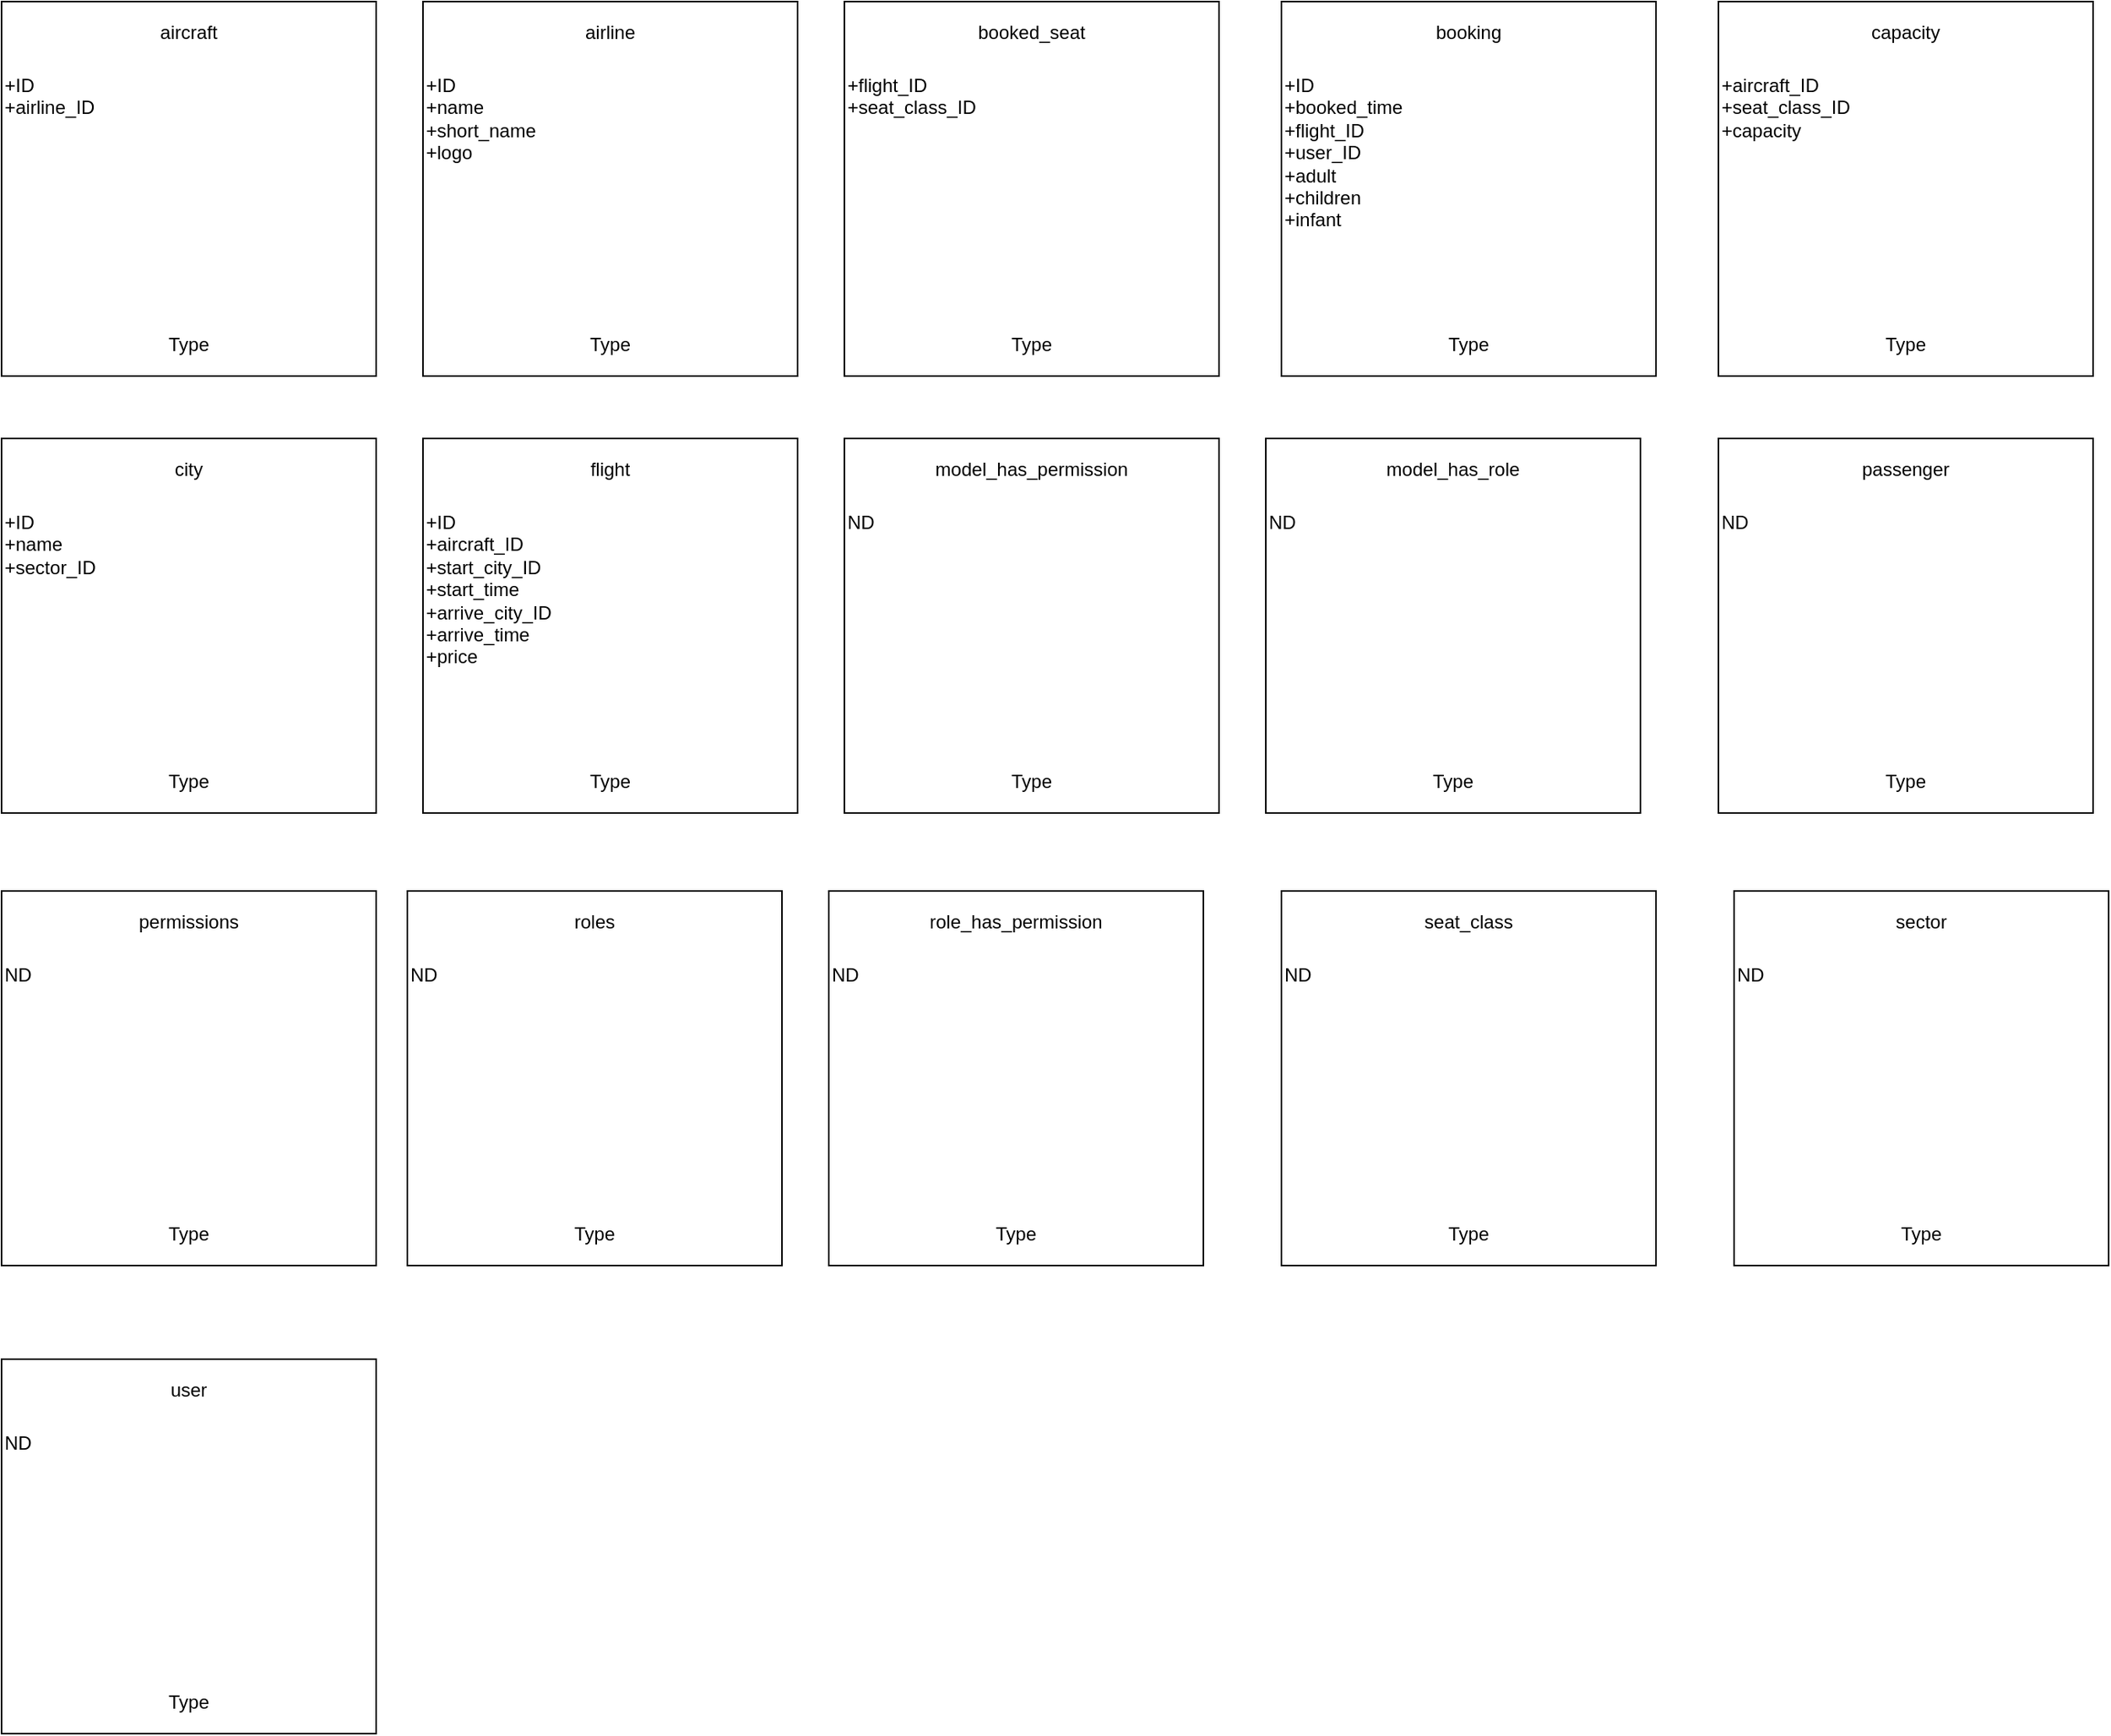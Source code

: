 <mxfile version="14.7.4" type="github">
  <diagram id="SoRXDnjwO3ZmQfN1C3io" name="Page-1">
    <mxGraphModel dx="1125" dy="670" grid="1" gridSize="10" guides="1" tooltips="1" connect="1" arrows="1" fold="1" page="1" pageScale="1" pageWidth="850" pageHeight="1100" math="0" shadow="0">
      <root>
        <mxCell id="0" />
        <mxCell id="1" parent="0" />
        <mxCell id="cjGhIyGhjkN-l4axuEIg-1" value="" style="whiteSpace=wrap;html=1;aspect=fixed;" vertex="1" parent="1">
          <mxGeometry x="120" y="80" width="240" height="240" as="geometry" />
        </mxCell>
        <mxCell id="cjGhIyGhjkN-l4axuEIg-2" value="aircraft" style="text;html=1;strokeColor=none;fillColor=none;align=center;verticalAlign=middle;whiteSpace=wrap;rounded=0;" vertex="1" parent="1">
          <mxGeometry x="120" y="80" width="240" height="40" as="geometry" />
        </mxCell>
        <mxCell id="cjGhIyGhjkN-l4axuEIg-3" value="&lt;div&gt;+ID&lt;/div&gt;&lt;div&gt;+airline_ID&lt;br&gt;&lt;/div&gt;" style="text;html=1;strokeColor=none;fillColor=none;align=left;verticalAlign=top;whiteSpace=wrap;rounded=0;" vertex="1" parent="1">
          <mxGeometry x="120" y="120" width="240" height="160" as="geometry" />
        </mxCell>
        <mxCell id="cjGhIyGhjkN-l4axuEIg-4" value="&lt;div&gt;Type&lt;/div&gt;" style="text;html=1;strokeColor=none;fillColor=none;align=center;verticalAlign=middle;whiteSpace=wrap;rounded=0;" vertex="1" parent="1">
          <mxGeometry x="120" y="280" width="240" height="40" as="geometry" />
        </mxCell>
        <mxCell id="cjGhIyGhjkN-l4axuEIg-7" value="" style="whiteSpace=wrap;html=1;aspect=fixed;" vertex="1" parent="1">
          <mxGeometry x="1220" y="80" width="240" height="240" as="geometry" />
        </mxCell>
        <mxCell id="cjGhIyGhjkN-l4axuEIg-8" value="capacity" style="text;html=1;strokeColor=none;fillColor=none;align=center;verticalAlign=middle;whiteSpace=wrap;rounded=0;" vertex="1" parent="1">
          <mxGeometry x="1220" y="80" width="240" height="40" as="geometry" />
        </mxCell>
        <mxCell id="cjGhIyGhjkN-l4axuEIg-9" value="&lt;div&gt;+aircraft_ID&lt;/div&gt;&lt;div&gt;+seat_class_ID&lt;/div&gt;&lt;div&gt;+capacity&lt;br&gt;&lt;/div&gt;" style="text;html=1;strokeColor=none;fillColor=none;align=left;verticalAlign=top;whiteSpace=wrap;rounded=0;" vertex="1" parent="1">
          <mxGeometry x="1220" y="120" width="240" height="160" as="geometry" />
        </mxCell>
        <mxCell id="cjGhIyGhjkN-l4axuEIg-10" value="&lt;div&gt;Type&lt;/div&gt;" style="text;html=1;strokeColor=none;fillColor=none;align=center;verticalAlign=middle;whiteSpace=wrap;rounded=0;" vertex="1" parent="1">
          <mxGeometry x="1220" y="280" width="240" height="40" as="geometry" />
        </mxCell>
        <mxCell id="cjGhIyGhjkN-l4axuEIg-77" value="" style="whiteSpace=wrap;html=1;aspect=fixed;" vertex="1" parent="1">
          <mxGeometry x="930" y="360" width="240" height="240" as="geometry" />
        </mxCell>
        <mxCell id="cjGhIyGhjkN-l4axuEIg-78" value="model_has_role" style="text;html=1;strokeColor=none;fillColor=none;align=center;verticalAlign=middle;whiteSpace=wrap;rounded=0;" vertex="1" parent="1">
          <mxGeometry x="930" y="360" width="240" height="40" as="geometry" />
        </mxCell>
        <mxCell id="cjGhIyGhjkN-l4axuEIg-79" value="ND" style="text;html=1;strokeColor=none;fillColor=none;align=left;verticalAlign=top;whiteSpace=wrap;rounded=0;" vertex="1" parent="1">
          <mxGeometry x="930" y="400" width="240" height="160" as="geometry" />
        </mxCell>
        <mxCell id="cjGhIyGhjkN-l4axuEIg-80" value="&lt;div&gt;Type&lt;/div&gt;" style="text;html=1;strokeColor=none;fillColor=none;align=center;verticalAlign=middle;whiteSpace=wrap;rounded=0;" vertex="1" parent="1">
          <mxGeometry x="930" y="560" width="240" height="40" as="geometry" />
        </mxCell>
        <mxCell id="cjGhIyGhjkN-l4axuEIg-81" value="" style="whiteSpace=wrap;html=1;aspect=fixed;" vertex="1" parent="1">
          <mxGeometry x="940" y="80" width="240" height="240" as="geometry" />
        </mxCell>
        <mxCell id="cjGhIyGhjkN-l4axuEIg-82" value="booking" style="text;html=1;strokeColor=none;fillColor=none;align=center;verticalAlign=middle;whiteSpace=wrap;rounded=0;" vertex="1" parent="1">
          <mxGeometry x="940" y="80" width="240" height="40" as="geometry" />
        </mxCell>
        <mxCell id="cjGhIyGhjkN-l4axuEIg-83" value="&lt;div&gt;+ID&lt;/div&gt;&lt;div&gt;+booked_time&lt;/div&gt;&lt;div&gt;+flight_ID&lt;/div&gt;&lt;div&gt;+user_ID&lt;/div&gt;&lt;div&gt;+adult&lt;/div&gt;&lt;div&gt;+children&lt;/div&gt;&lt;div&gt;+infant&lt;br&gt;&lt;/div&gt;" style="text;html=1;strokeColor=none;fillColor=none;align=left;verticalAlign=top;whiteSpace=wrap;rounded=0;" vertex="1" parent="1">
          <mxGeometry x="940" y="120" width="240" height="160" as="geometry" />
        </mxCell>
        <mxCell id="cjGhIyGhjkN-l4axuEIg-84" value="&lt;div&gt;Type&lt;/div&gt;" style="text;html=1;strokeColor=none;fillColor=none;align=center;verticalAlign=middle;whiteSpace=wrap;rounded=0;" vertex="1" parent="1">
          <mxGeometry x="940" y="280" width="240" height="40" as="geometry" />
        </mxCell>
        <mxCell id="cjGhIyGhjkN-l4axuEIg-85" value="" style="whiteSpace=wrap;html=1;aspect=fixed;" vertex="1" parent="1">
          <mxGeometry x="660" y="80" width="240" height="240" as="geometry" />
        </mxCell>
        <mxCell id="cjGhIyGhjkN-l4axuEIg-86" value="booked_seat" style="text;html=1;strokeColor=none;fillColor=none;align=center;verticalAlign=middle;whiteSpace=wrap;rounded=0;" vertex="1" parent="1">
          <mxGeometry x="660" y="80" width="240" height="40" as="geometry" />
        </mxCell>
        <mxCell id="cjGhIyGhjkN-l4axuEIg-87" value="&lt;div&gt;+flight_ID&lt;/div&gt;&lt;div&gt;+seat_class_ID&lt;br&gt;&lt;/div&gt;" style="text;html=1;strokeColor=none;fillColor=none;align=left;verticalAlign=top;whiteSpace=wrap;rounded=0;" vertex="1" parent="1">
          <mxGeometry x="660" y="120" width="240" height="160" as="geometry" />
        </mxCell>
        <mxCell id="cjGhIyGhjkN-l4axuEIg-88" value="&lt;div&gt;Type&lt;/div&gt;" style="text;html=1;strokeColor=none;fillColor=none;align=center;verticalAlign=middle;whiteSpace=wrap;rounded=0;" vertex="1" parent="1">
          <mxGeometry x="660" y="280" width="240" height="40" as="geometry" />
        </mxCell>
        <mxCell id="cjGhIyGhjkN-l4axuEIg-89" value="" style="whiteSpace=wrap;html=1;aspect=fixed;" vertex="1" parent="1">
          <mxGeometry x="390" y="80" width="240" height="240" as="geometry" />
        </mxCell>
        <mxCell id="cjGhIyGhjkN-l4axuEIg-90" value="airline" style="text;html=1;strokeColor=none;fillColor=none;align=center;verticalAlign=middle;whiteSpace=wrap;rounded=0;" vertex="1" parent="1">
          <mxGeometry x="390" y="80" width="240" height="40" as="geometry" />
        </mxCell>
        <mxCell id="cjGhIyGhjkN-l4axuEIg-91" value="&lt;div&gt;+ID&lt;/div&gt;&lt;div&gt;+name&lt;/div&gt;&lt;div&gt;+short_name&lt;/div&gt;&lt;div&gt;+logo&lt;br&gt;&lt;/div&gt;" style="text;html=1;strokeColor=none;fillColor=none;align=left;verticalAlign=top;whiteSpace=wrap;rounded=0;" vertex="1" parent="1">
          <mxGeometry x="390" y="120" width="240" height="160" as="geometry" />
        </mxCell>
        <mxCell id="cjGhIyGhjkN-l4axuEIg-92" value="&lt;div&gt;Type&lt;/div&gt;" style="text;html=1;strokeColor=none;fillColor=none;align=center;verticalAlign=middle;whiteSpace=wrap;rounded=0;" vertex="1" parent="1">
          <mxGeometry x="390" y="280" width="240" height="40" as="geometry" />
        </mxCell>
        <mxCell id="cjGhIyGhjkN-l4axuEIg-93" value="" style="whiteSpace=wrap;html=1;aspect=fixed;" vertex="1" parent="1">
          <mxGeometry x="120" y="360" width="240" height="240" as="geometry" />
        </mxCell>
        <mxCell id="cjGhIyGhjkN-l4axuEIg-94" value="city" style="text;html=1;strokeColor=none;fillColor=none;align=center;verticalAlign=middle;whiteSpace=wrap;rounded=0;" vertex="1" parent="1">
          <mxGeometry x="120" y="360" width="240" height="40" as="geometry" />
        </mxCell>
        <mxCell id="cjGhIyGhjkN-l4axuEIg-95" value="&lt;div&gt;+ID&lt;/div&gt;&lt;div&gt;+name&lt;/div&gt;&lt;div&gt;+sector_ID&lt;br&gt;&lt;/div&gt;" style="text;html=1;strokeColor=none;fillColor=none;align=left;verticalAlign=top;whiteSpace=wrap;rounded=0;" vertex="1" parent="1">
          <mxGeometry x="120" y="400" width="240" height="160" as="geometry" />
        </mxCell>
        <mxCell id="cjGhIyGhjkN-l4axuEIg-96" value="&lt;div&gt;Type&lt;/div&gt;" style="text;html=1;strokeColor=none;fillColor=none;align=center;verticalAlign=middle;whiteSpace=wrap;rounded=0;" vertex="1" parent="1">
          <mxGeometry x="120" y="560" width="240" height="40" as="geometry" />
        </mxCell>
        <mxCell id="cjGhIyGhjkN-l4axuEIg-97" value="" style="whiteSpace=wrap;html=1;aspect=fixed;" vertex="1" parent="1">
          <mxGeometry x="390" y="360" width="240" height="240" as="geometry" />
        </mxCell>
        <mxCell id="cjGhIyGhjkN-l4axuEIg-98" value="flight" style="text;html=1;strokeColor=none;fillColor=none;align=center;verticalAlign=middle;whiteSpace=wrap;rounded=0;" vertex="1" parent="1">
          <mxGeometry x="390" y="360" width="240" height="40" as="geometry" />
        </mxCell>
        <mxCell id="cjGhIyGhjkN-l4axuEIg-99" value="&lt;div&gt;+ID&lt;/div&gt;&lt;div&gt;+aircraft_ID&lt;/div&gt;&lt;div&gt;+start_city_ID&lt;/div&gt;&lt;div&gt;+start_time&lt;/div&gt;&lt;div&gt;+arrive_city_ID&lt;/div&gt;&lt;div&gt;+arrive_time&lt;/div&gt;&lt;div&gt;+price&lt;br&gt;&lt;/div&gt;" style="text;html=1;strokeColor=none;fillColor=none;align=left;verticalAlign=top;whiteSpace=wrap;rounded=0;" vertex="1" parent="1">
          <mxGeometry x="390" y="400" width="240" height="160" as="geometry" />
        </mxCell>
        <mxCell id="cjGhIyGhjkN-l4axuEIg-100" value="&lt;div&gt;Type&lt;/div&gt;" style="text;html=1;strokeColor=none;fillColor=none;align=center;verticalAlign=middle;whiteSpace=wrap;rounded=0;" vertex="1" parent="1">
          <mxGeometry x="390" y="560" width="240" height="40" as="geometry" />
        </mxCell>
        <mxCell id="cjGhIyGhjkN-l4axuEIg-101" value="" style="whiteSpace=wrap;html=1;aspect=fixed;" vertex="1" parent="1">
          <mxGeometry x="660" y="360" width="240" height="240" as="geometry" />
        </mxCell>
        <mxCell id="cjGhIyGhjkN-l4axuEIg-102" value="model_has_permission" style="text;html=1;strokeColor=none;fillColor=none;align=center;verticalAlign=middle;whiteSpace=wrap;rounded=0;" vertex="1" parent="1">
          <mxGeometry x="660" y="360" width="240" height="40" as="geometry" />
        </mxCell>
        <mxCell id="cjGhIyGhjkN-l4axuEIg-103" value="ND" style="text;html=1;strokeColor=none;fillColor=none;align=left;verticalAlign=top;whiteSpace=wrap;rounded=0;" vertex="1" parent="1">
          <mxGeometry x="660" y="400" width="240" height="160" as="geometry" />
        </mxCell>
        <mxCell id="cjGhIyGhjkN-l4axuEIg-104" value="&lt;div&gt;Type&lt;/div&gt;" style="text;html=1;strokeColor=none;fillColor=none;align=center;verticalAlign=middle;whiteSpace=wrap;rounded=0;" vertex="1" parent="1">
          <mxGeometry x="660" y="560" width="240" height="40" as="geometry" />
        </mxCell>
        <mxCell id="cjGhIyGhjkN-l4axuEIg-105" value="" style="whiteSpace=wrap;html=1;aspect=fixed;" vertex="1" parent="1">
          <mxGeometry x="1220" y="360" width="240" height="240" as="geometry" />
        </mxCell>
        <mxCell id="cjGhIyGhjkN-l4axuEIg-106" value="passenger" style="text;html=1;strokeColor=none;fillColor=none;align=center;verticalAlign=middle;whiteSpace=wrap;rounded=0;" vertex="1" parent="1">
          <mxGeometry x="1220" y="360" width="240" height="40" as="geometry" />
        </mxCell>
        <mxCell id="cjGhIyGhjkN-l4axuEIg-107" value="ND" style="text;html=1;strokeColor=none;fillColor=none;align=left;verticalAlign=top;whiteSpace=wrap;rounded=0;" vertex="1" parent="1">
          <mxGeometry x="1220" y="400" width="240" height="160" as="geometry" />
        </mxCell>
        <mxCell id="cjGhIyGhjkN-l4axuEIg-108" value="&lt;div&gt;Type&lt;/div&gt;" style="text;html=1;strokeColor=none;fillColor=none;align=center;verticalAlign=middle;whiteSpace=wrap;rounded=0;" vertex="1" parent="1">
          <mxGeometry x="1220" y="560" width="240" height="40" as="geometry" />
        </mxCell>
        <mxCell id="cjGhIyGhjkN-l4axuEIg-109" value="" style="whiteSpace=wrap;html=1;aspect=fixed;" vertex="1" parent="1">
          <mxGeometry x="120" y="650" width="240" height="240" as="geometry" />
        </mxCell>
        <mxCell id="cjGhIyGhjkN-l4axuEIg-110" value="permissions" style="text;html=1;strokeColor=none;fillColor=none;align=center;verticalAlign=middle;whiteSpace=wrap;rounded=0;" vertex="1" parent="1">
          <mxGeometry x="120" y="650" width="240" height="40" as="geometry" />
        </mxCell>
        <mxCell id="cjGhIyGhjkN-l4axuEIg-111" value="ND" style="text;html=1;strokeColor=none;fillColor=none;align=left;verticalAlign=top;whiteSpace=wrap;rounded=0;" vertex="1" parent="1">
          <mxGeometry x="120" y="690" width="240" height="160" as="geometry" />
        </mxCell>
        <mxCell id="cjGhIyGhjkN-l4axuEIg-112" value="&lt;div&gt;Type&lt;/div&gt;" style="text;html=1;strokeColor=none;fillColor=none;align=center;verticalAlign=middle;whiteSpace=wrap;rounded=0;" vertex="1" parent="1">
          <mxGeometry x="120" y="850" width="240" height="40" as="geometry" />
        </mxCell>
        <mxCell id="cjGhIyGhjkN-l4axuEIg-113" value="" style="whiteSpace=wrap;html=1;aspect=fixed;" vertex="1" parent="1">
          <mxGeometry x="380" y="650" width="240" height="240" as="geometry" />
        </mxCell>
        <mxCell id="cjGhIyGhjkN-l4axuEIg-114" value="roles" style="text;html=1;strokeColor=none;fillColor=none;align=center;verticalAlign=middle;whiteSpace=wrap;rounded=0;" vertex="1" parent="1">
          <mxGeometry x="380" y="650" width="240" height="40" as="geometry" />
        </mxCell>
        <mxCell id="cjGhIyGhjkN-l4axuEIg-115" value="ND" style="text;html=1;strokeColor=none;fillColor=none;align=left;verticalAlign=top;whiteSpace=wrap;rounded=0;" vertex="1" parent="1">
          <mxGeometry x="380" y="690" width="240" height="160" as="geometry" />
        </mxCell>
        <mxCell id="cjGhIyGhjkN-l4axuEIg-116" value="&lt;div&gt;Type&lt;/div&gt;" style="text;html=1;strokeColor=none;fillColor=none;align=center;verticalAlign=middle;whiteSpace=wrap;rounded=0;" vertex="1" parent="1">
          <mxGeometry x="380" y="850" width="240" height="40" as="geometry" />
        </mxCell>
        <mxCell id="cjGhIyGhjkN-l4axuEIg-117" value="" style="whiteSpace=wrap;html=1;aspect=fixed;" vertex="1" parent="1">
          <mxGeometry x="650" y="650" width="240" height="240" as="geometry" />
        </mxCell>
        <mxCell id="cjGhIyGhjkN-l4axuEIg-118" value="role_has_permission" style="text;html=1;strokeColor=none;fillColor=none;align=center;verticalAlign=middle;whiteSpace=wrap;rounded=0;" vertex="1" parent="1">
          <mxGeometry x="650" y="650" width="240" height="40" as="geometry" />
        </mxCell>
        <mxCell id="cjGhIyGhjkN-l4axuEIg-119" value="ND" style="text;html=1;strokeColor=none;fillColor=none;align=left;verticalAlign=top;whiteSpace=wrap;rounded=0;" vertex="1" parent="1">
          <mxGeometry x="650" y="690" width="240" height="160" as="geometry" />
        </mxCell>
        <mxCell id="cjGhIyGhjkN-l4axuEIg-120" value="&lt;div&gt;Type&lt;/div&gt;" style="text;html=1;strokeColor=none;fillColor=none;align=center;verticalAlign=middle;whiteSpace=wrap;rounded=0;" vertex="1" parent="1">
          <mxGeometry x="650" y="850" width="240" height="40" as="geometry" />
        </mxCell>
        <mxCell id="cjGhIyGhjkN-l4axuEIg-121" value="" style="whiteSpace=wrap;html=1;aspect=fixed;" vertex="1" parent="1">
          <mxGeometry x="940" y="650" width="240" height="240" as="geometry" />
        </mxCell>
        <mxCell id="cjGhIyGhjkN-l4axuEIg-122" value="seat_class" style="text;html=1;strokeColor=none;fillColor=none;align=center;verticalAlign=middle;whiteSpace=wrap;rounded=0;" vertex="1" parent="1">
          <mxGeometry x="940" y="650" width="240" height="40" as="geometry" />
        </mxCell>
        <mxCell id="cjGhIyGhjkN-l4axuEIg-123" value="ND" style="text;html=1;strokeColor=none;fillColor=none;align=left;verticalAlign=top;whiteSpace=wrap;rounded=0;" vertex="1" parent="1">
          <mxGeometry x="940" y="690" width="240" height="160" as="geometry" />
        </mxCell>
        <mxCell id="cjGhIyGhjkN-l4axuEIg-124" value="&lt;div&gt;Type&lt;/div&gt;" style="text;html=1;strokeColor=none;fillColor=none;align=center;verticalAlign=middle;whiteSpace=wrap;rounded=0;" vertex="1" parent="1">
          <mxGeometry x="940" y="850" width="240" height="40" as="geometry" />
        </mxCell>
        <mxCell id="cjGhIyGhjkN-l4axuEIg-125" value="" style="whiteSpace=wrap;html=1;aspect=fixed;" vertex="1" parent="1">
          <mxGeometry x="1230" y="650" width="240" height="240" as="geometry" />
        </mxCell>
        <mxCell id="cjGhIyGhjkN-l4axuEIg-126" value="sector" style="text;html=1;strokeColor=none;fillColor=none;align=center;verticalAlign=middle;whiteSpace=wrap;rounded=0;" vertex="1" parent="1">
          <mxGeometry x="1230" y="650" width="240" height="40" as="geometry" />
        </mxCell>
        <mxCell id="cjGhIyGhjkN-l4axuEIg-127" value="ND" style="text;html=1;strokeColor=none;fillColor=none;align=left;verticalAlign=top;whiteSpace=wrap;rounded=0;" vertex="1" parent="1">
          <mxGeometry x="1230" y="690" width="240" height="160" as="geometry" />
        </mxCell>
        <mxCell id="cjGhIyGhjkN-l4axuEIg-128" value="&lt;div&gt;Type&lt;/div&gt;" style="text;html=1;strokeColor=none;fillColor=none;align=center;verticalAlign=middle;whiteSpace=wrap;rounded=0;" vertex="1" parent="1">
          <mxGeometry x="1230" y="850" width="240" height="40" as="geometry" />
        </mxCell>
        <mxCell id="cjGhIyGhjkN-l4axuEIg-129" value="" style="whiteSpace=wrap;html=1;aspect=fixed;" vertex="1" parent="1">
          <mxGeometry x="120" y="950" width="240" height="240" as="geometry" />
        </mxCell>
        <mxCell id="cjGhIyGhjkN-l4axuEIg-130" value="user" style="text;html=1;strokeColor=none;fillColor=none;align=center;verticalAlign=middle;whiteSpace=wrap;rounded=0;" vertex="1" parent="1">
          <mxGeometry x="120" y="950" width="240" height="40" as="geometry" />
        </mxCell>
        <mxCell id="cjGhIyGhjkN-l4axuEIg-131" value="ND" style="text;html=1;strokeColor=none;fillColor=none;align=left;verticalAlign=top;whiteSpace=wrap;rounded=0;" vertex="1" parent="1">
          <mxGeometry x="120" y="990" width="240" height="160" as="geometry" />
        </mxCell>
        <mxCell id="cjGhIyGhjkN-l4axuEIg-132" value="&lt;div&gt;Type&lt;/div&gt;" style="text;html=1;strokeColor=none;fillColor=none;align=center;verticalAlign=middle;whiteSpace=wrap;rounded=0;" vertex="1" parent="1">
          <mxGeometry x="120" y="1150" width="240" height="40" as="geometry" />
        </mxCell>
      </root>
    </mxGraphModel>
  </diagram>
</mxfile>
